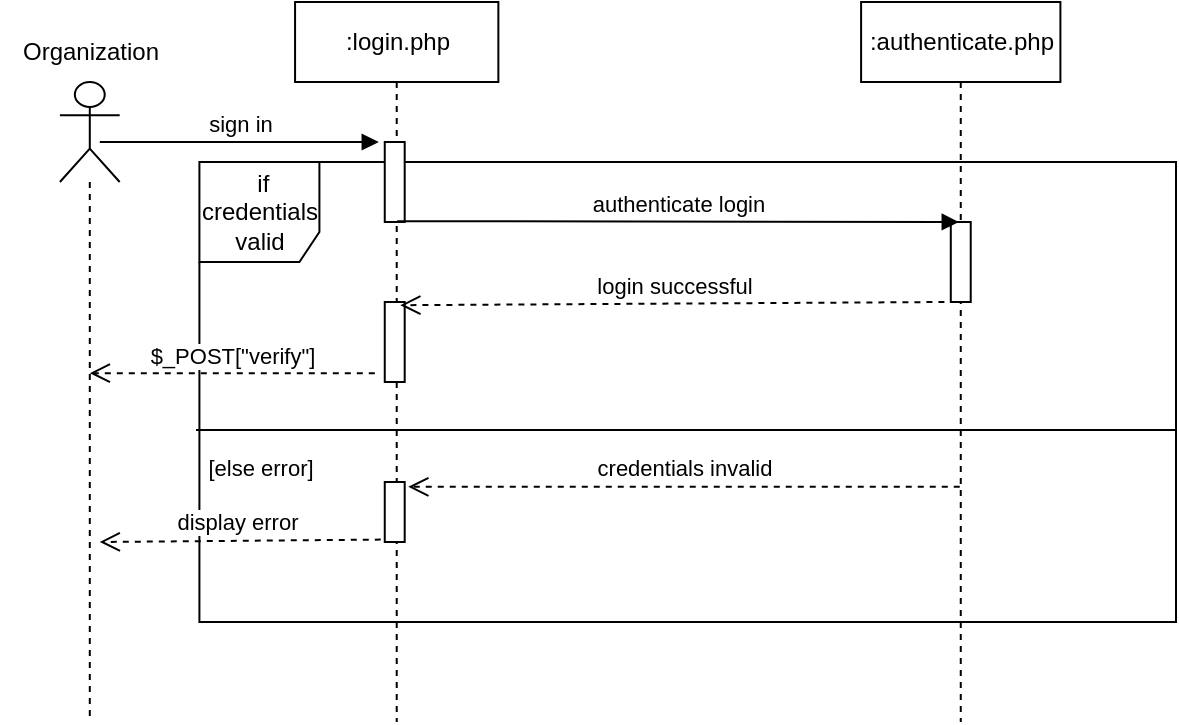 <mxfile version="21.2.8" type="device">
  <diagram id="p1WFtV5cTaJLbCV86L4F" name="Page-1">
    <mxGraphModel dx="1276" dy="614" grid="1" gridSize="10" guides="1" tooltips="1" connect="1" arrows="1" fold="1" page="1" pageScale="1" pageWidth="1169" pageHeight="827" math="0" shadow="0">
      <root>
        <mxCell id="0" />
        <mxCell id="1" parent="0" />
        <mxCell id="49e-vyl0rufsKb5xzogM-1" value="" style="group" parent="1" vertex="1" connectable="0">
          <mxGeometry x="297" y="240" width="573" height="360" as="geometry" />
        </mxCell>
        <mxCell id="BHGGA8FH1MstIcf6RSHf-29" value="&amp;nbsp;if credentials valid" style="shape=umlFrame;whiteSpace=wrap;html=1;width=60;height=50;" parent="49e-vyl0rufsKb5xzogM-1" vertex="1">
          <mxGeometry x="84.704" y="80" width="488.296" height="230" as="geometry" />
        </mxCell>
        <mxCell id="BHGGA8FH1MstIcf6RSHf-16" value=":login.php" style="shape=umlLifeline;perimeter=lifelinePerimeter;whiteSpace=wrap;html=1;container=1;collapsible=0;recursiveResize=0;outlineConnect=0;" parent="49e-vyl0rufsKb5xzogM-1" vertex="1">
          <mxGeometry x="132.537" width="101.645" height="360" as="geometry" />
        </mxCell>
        <mxCell id="BHGGA8FH1MstIcf6RSHf-17" value="" style="html=1;points=[];perimeter=orthogonalPerimeter;" parent="BHGGA8FH1MstIcf6RSHf-16" vertex="1">
          <mxGeometry x="44.843" y="70" width="9.965" height="40" as="geometry" />
        </mxCell>
        <mxCell id="BHGGA8FH1MstIcf6RSHf-36" value="" style="html=1;points=[];perimeter=orthogonalPerimeter;" parent="BHGGA8FH1MstIcf6RSHf-16" vertex="1">
          <mxGeometry x="44.843" y="150" width="9.965" height="40" as="geometry" />
        </mxCell>
        <mxCell id="BHGGA8FH1MstIcf6RSHf-35" value="" style="html=1;points=[];perimeter=orthogonalPerimeter;" parent="BHGGA8FH1MstIcf6RSHf-16" vertex="1">
          <mxGeometry x="44.843" y="240" width="9.965" height="30" as="geometry" />
        </mxCell>
        <mxCell id="BHGGA8FH1MstIcf6RSHf-38" value="display error&amp;nbsp;" style="html=1;verticalAlign=bottom;endArrow=open;dashed=1;endSize=8;rounded=0;elbow=vertical;exitX=-0.2;exitY=0.96;exitDx=0;exitDy=0;exitPerimeter=0;" parent="BHGGA8FH1MstIcf6RSHf-16" source="BHGGA8FH1MstIcf6RSHf-35" edge="1">
          <mxGeometry x="0.004" relative="1" as="geometry">
            <mxPoint x="25.411" y="270.0" as="sourcePoint" />
            <mxPoint x="-97.659" y="270" as="targetPoint" />
            <mxPoint as="offset" />
          </mxGeometry>
        </mxCell>
        <mxCell id="BHGGA8FH1MstIcf6RSHf-27" value=":authenticate.php" style="shape=umlLifeline;perimeter=lifelinePerimeter;whiteSpace=wrap;html=1;container=1;collapsible=0;recursiveResize=0;outlineConnect=0;" parent="49e-vyl0rufsKb5xzogM-1" vertex="1">
          <mxGeometry x="415.55" width="99.652" height="360" as="geometry" />
        </mxCell>
        <mxCell id="BHGGA8FH1MstIcf6RSHf-23" value="" style="html=1;points=[];perimeter=orthogonalPerimeter;" parent="BHGGA8FH1MstIcf6RSHf-27" vertex="1">
          <mxGeometry x="44.843" y="110" width="9.965" height="40" as="geometry" />
        </mxCell>
        <mxCell id="BHGGA8FH1MstIcf6RSHf-22" value="authenticate login" style="html=1;verticalAlign=bottom;endArrow=block;rounded=0;elbow=vertical;entryX=0.4;entryY=0;entryDx=0;entryDy=0;entryPerimeter=0;exitX=0.62;exitY=0.99;exitDx=0;exitDy=0;exitPerimeter=0;" parent="49e-vyl0rufsKb5xzogM-1" source="BHGGA8FH1MstIcf6RSHf-17" target="BHGGA8FH1MstIcf6RSHf-23" edge="1">
          <mxGeometry width="80" relative="1" as="geometry">
            <mxPoint x="214.252" y="100" as="sourcePoint" />
            <mxPoint x="497.264" y="120" as="targetPoint" />
          </mxGeometry>
        </mxCell>
        <mxCell id="BHGGA8FH1MstIcf6RSHf-28" value="login successful" style="html=1;verticalAlign=bottom;endArrow=open;dashed=1;endSize=8;rounded=0;elbow=vertical;exitX=-0.32;exitY=1;exitDx=0;exitDy=0;exitPerimeter=0;entryX=0.78;entryY=0.04;entryDx=0;entryDy=0;entryPerimeter=0;" parent="49e-vyl0rufsKb5xzogM-1" source="BHGGA8FH1MstIcf6RSHf-23" target="BHGGA8FH1MstIcf6RSHf-36" edge="1">
          <mxGeometry x="-0.003" relative="1" as="geometry">
            <mxPoint x="383.661" y="160" as="sourcePoint" />
            <mxPoint x="184.357" y="160" as="targetPoint" />
            <mxPoint as="offset" />
          </mxGeometry>
        </mxCell>
        <mxCell id="BHGGA8FH1MstIcf6RSHf-30" value="" style="line;strokeWidth=1;fillColor=none;align=left;verticalAlign=middle;spacingTop=-1;spacingLeft=3;spacingRight=3;rotatable=0;labelPosition=right;points=[];portConstraint=eastwest;strokeColor=inherit;" parent="49e-vyl0rufsKb5xzogM-1" vertex="1">
          <mxGeometry x="84.704" y="210" width="488.296" height="8" as="geometry" />
        </mxCell>
        <mxCell id="BHGGA8FH1MstIcf6RSHf-33" value="[else error]" style="text;html=1;align=center;verticalAlign=middle;resizable=0;points=[];autosize=1;strokeColor=none;fillColor=none;fontSize=11;" parent="49e-vyl0rufsKb5xzogM-1" vertex="1">
          <mxGeometry x="74.739" y="218" width="80" height="30" as="geometry" />
        </mxCell>
        <mxCell id="BHGGA8FH1MstIcf6RSHf-34" value="credentials invalid" style="html=1;verticalAlign=bottom;endArrow=open;dashed=1;endSize=8;rounded=0;elbow=vertical;entryX=1.18;entryY=0.08;entryDx=0;entryDy=0;entryPerimeter=0;" parent="49e-vyl0rufsKb5xzogM-1" source="BHGGA8FH1MstIcf6RSHf-27" target="BHGGA8FH1MstIcf6RSHf-35" edge="1">
          <mxGeometry x="-0.003" relative="1" as="geometry">
            <mxPoint x="463.383" y="280" as="sourcePoint" />
            <mxPoint x="214.252" y="270" as="targetPoint" />
            <mxPoint as="offset" />
          </mxGeometry>
        </mxCell>
        <mxCell id="BHGGA8FH1MstIcf6RSHf-37" value="$_POST[&quot;verify&quot;]" style="html=1;verticalAlign=bottom;endArrow=open;dashed=1;endSize=8;rounded=0;elbow=vertical;exitX=-0.5;exitY=0.89;exitDx=0;exitDy=0;exitPerimeter=0;" parent="49e-vyl0rufsKb5xzogM-1" source="BHGGA8FH1MstIcf6RSHf-36" target="mJ_MDuSwQOCXob1QKFZ1-4" edge="1">
          <mxGeometry x="0.004" relative="1" as="geometry">
            <mxPoint x="366.72" y="194.2" as="sourcePoint" />
            <mxPoint x="94.67" y="195.8" as="targetPoint" />
            <mxPoint as="offset" />
          </mxGeometry>
        </mxCell>
        <mxCell id="BHGGA8FH1MstIcf6RSHf-39" value="" style="group" parent="49e-vyl0rufsKb5xzogM-1" vertex="1" connectable="0">
          <mxGeometry width="75" height="360" as="geometry" />
        </mxCell>
        <mxCell id="mJ_MDuSwQOCXob1QKFZ1-4" value="" style="shape=umlLifeline;participant=umlActor;perimeter=lifelinePerimeter;whiteSpace=wrap;html=1;container=1;collapsible=0;recursiveResize=0;verticalAlign=top;spacingTop=36;outlineConnect=0;fontFamily=Helvetica;fontSize=12;fontColor=default;align=center;strokeColor=default;fillColor=default;size=50;" parent="BHGGA8FH1MstIcf6RSHf-39" vertex="1">
          <mxGeometry x="14.948" y="40" width="29.896" height="320" as="geometry" />
        </mxCell>
        <mxCell id="BHGGA8FH1MstIcf6RSHf-21" value="sign in" style="html=1;verticalAlign=bottom;endArrow=block;rounded=0;elbow=vertical;" parent="mJ_MDuSwQOCXob1QKFZ1-4" edge="1">
          <mxGeometry x="0.004" width="80" relative="1" as="geometry">
            <mxPoint x="19.93" y="30" as="sourcePoint" />
            <mxPoint x="159.443" y="30" as="targetPoint" />
            <mxPoint as="offset" />
          </mxGeometry>
        </mxCell>
        <mxCell id="BHGGA8FH1MstIcf6RSHf-15" value="Organization" style="text;html=1;align=center;verticalAlign=middle;resizable=0;points=[];autosize=1;strokeColor=none;fillColor=none;" parent="BHGGA8FH1MstIcf6RSHf-39" vertex="1">
          <mxGeometry x="-15" y="10" width="90" height="30" as="geometry" />
        </mxCell>
        <mxCell id="49e-vyl0rufsKb5xzogM-2" value="" style="line;strokeWidth=1;fillColor=none;align=left;verticalAlign=middle;spacingTop=-1;spacingLeft=3;spacingRight=3;rotatable=0;labelPosition=right;points=[];portConstraint=eastwest;strokeColor=inherit;" parent="1" vertex="1">
          <mxGeometry x="380" y="450" width="490" height="8" as="geometry" />
        </mxCell>
      </root>
    </mxGraphModel>
  </diagram>
</mxfile>
